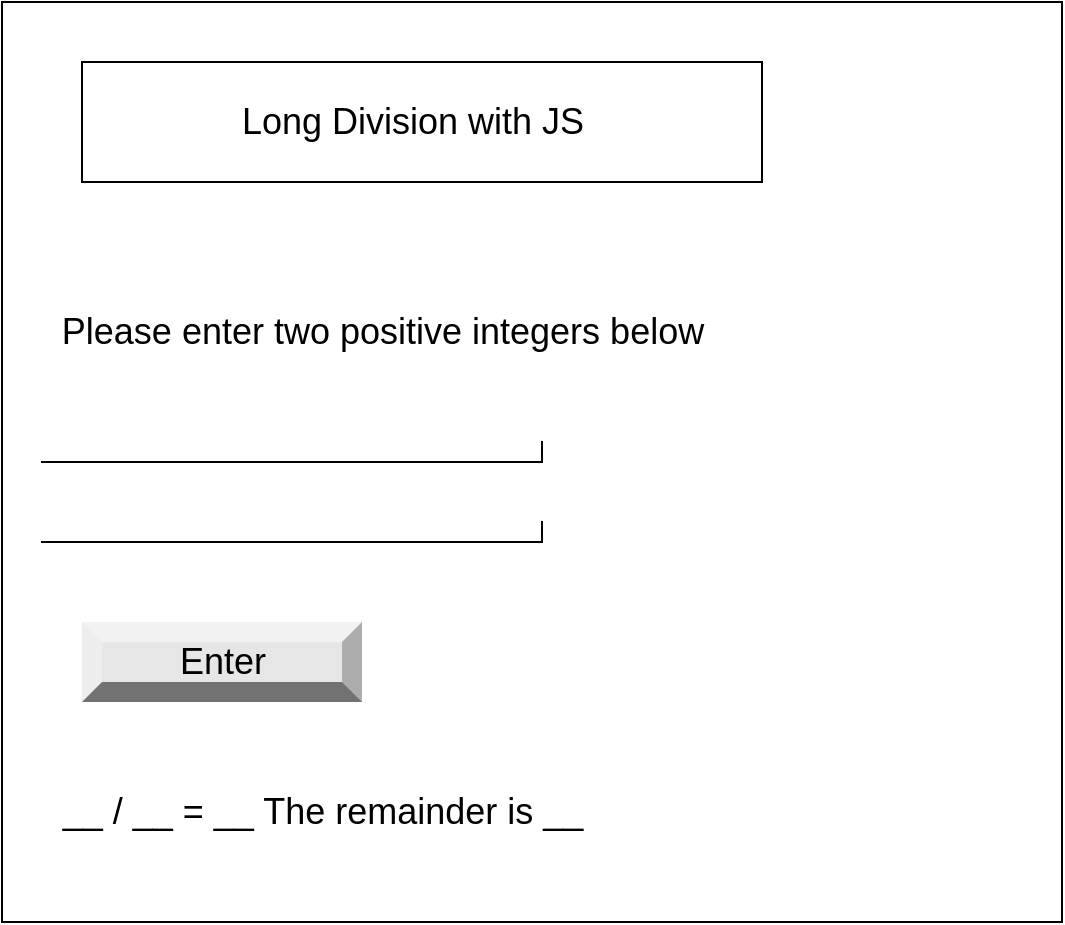 <mxfile>
    <diagram id="Qi7LSx28HFMjrjH3Dn8v" name="Page-1">
        <mxGraphModel dx="452" dy="444" grid="1" gridSize="10" guides="1" tooltips="1" connect="1" arrows="1" fold="1" page="1" pageScale="1" pageWidth="827" pageHeight="1169" math="0" shadow="0">
            <root>
                <mxCell id="0"/>
                <mxCell id="1" parent="0"/>
                <mxCell id="2" value="" style="verticalLabelPosition=bottom;verticalAlign=top;html=1;shape=mxgraph.basic.rect;fillColor2=none;strokeWidth=1;size=20;indent=5;" parent="1" vertex="1">
                    <mxGeometry x="80" y="10" width="530" height="460" as="geometry"/>
                </mxCell>
                <mxCell id="3" value="" style="verticalLabelPosition=bottom;verticalAlign=top;html=1;shape=mxgraph.basic.rect;fillColor2=none;strokeWidth=1;size=20;indent=5;" parent="1" vertex="1">
                    <mxGeometry x="120" y="40" width="340" height="60" as="geometry"/>
                </mxCell>
                <mxCell id="4" value="&lt;font style=&quot;font-size: 18px&quot;&gt;Long Division with JS&lt;/font&gt;" style="text;html=1;resizable=0;autosize=1;align=center;verticalAlign=middle;points=[];fillColor=none;strokeColor=none;rounded=0;" parent="1" vertex="1">
                    <mxGeometry x="190" y="60" width="190" height="20" as="geometry"/>
                </mxCell>
                <mxCell id="10" value="Please enter two positive integers below" style="text;html=1;resizable=0;autosize=1;align=center;verticalAlign=middle;points=[];fillColor=none;strokeColor=none;rounded=0;fontSize=18;" parent="1" vertex="1">
                    <mxGeometry x="100" y="160" width="340" height="30" as="geometry"/>
                </mxCell>
                <mxCell id="11" value="" style="shape=partialRectangle;whiteSpace=wrap;html=1;top=0;left=0;fillColor=none;fontSize=18;" parent="1" vertex="1">
                    <mxGeometry x="100" y="230" width="250" height="10" as="geometry"/>
                </mxCell>
                <mxCell id="12" value="Enter" style="labelPosition=center;verticalLabelPosition=middle;align=center;html=1;shape=mxgraph.basic.shaded_button;dx=10;fillColor=#E6E6E6;strokeColor=none;fontSize=18;" parent="1" vertex="1">
                    <mxGeometry x="120" y="320" width="140" height="40" as="geometry"/>
                </mxCell>
                <mxCell id="15" value="__ / __ = __ The remainder is __" style="text;html=1;align=center;verticalAlign=middle;resizable=0;points=[];autosize=1;strokeColor=none;fillColor=none;fontSize=18;" parent="1" vertex="1">
                    <mxGeometry x="100" y="400" width="280" height="30" as="geometry"/>
                </mxCell>
                <mxCell id="17" value="" style="shape=partialRectangle;whiteSpace=wrap;html=1;top=0;left=0;fillColor=none;fontSize=18;" vertex="1" parent="1">
                    <mxGeometry x="100" y="270" width="250" height="10" as="geometry"/>
                </mxCell>
            </root>
        </mxGraphModel>
    </diagram>
</mxfile>